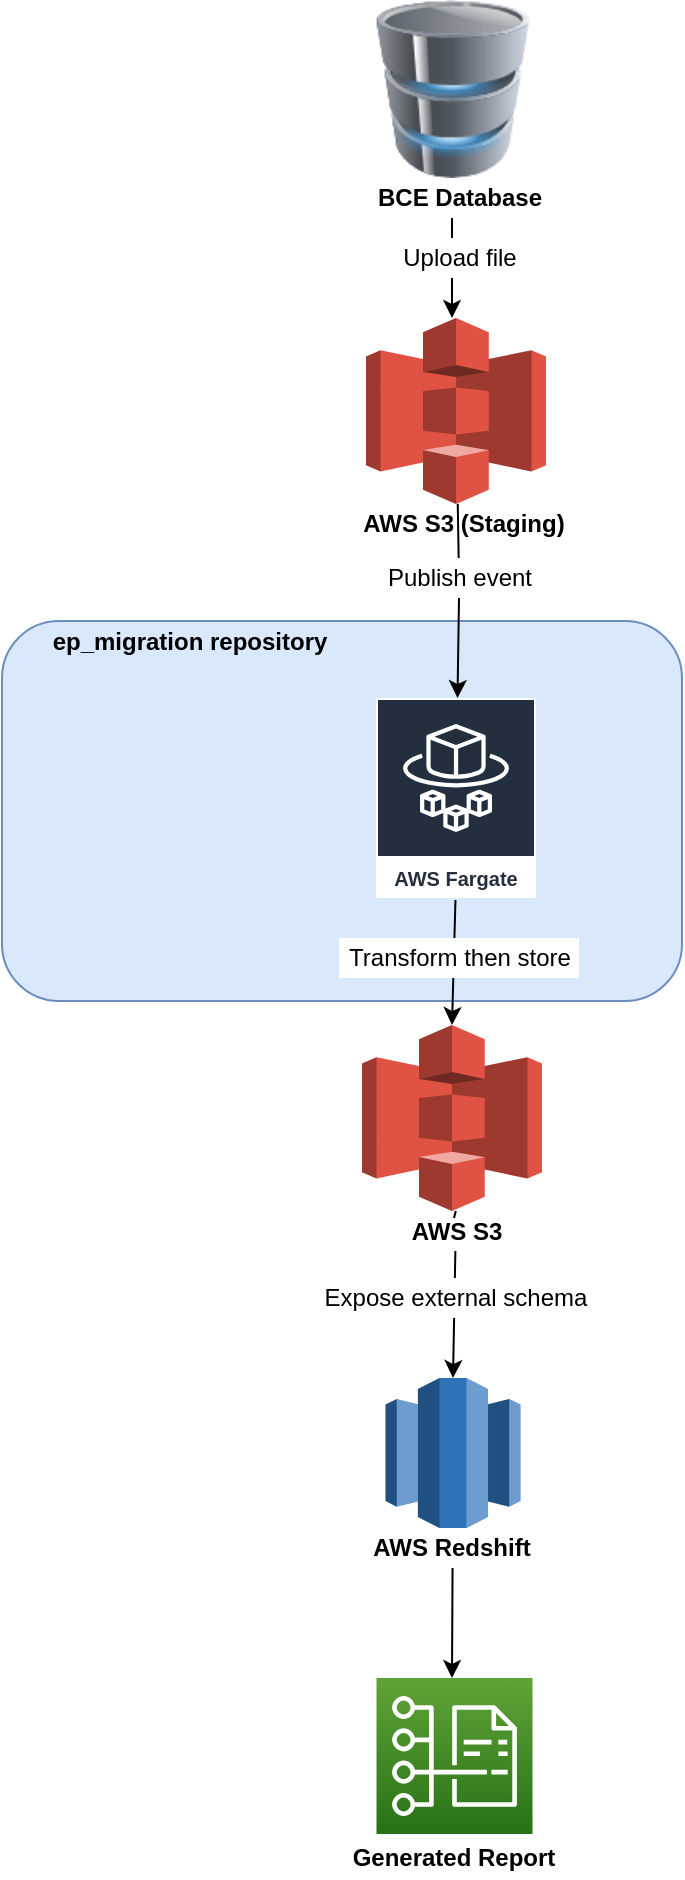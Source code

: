 <mxfile version="18.0.1" type="device"><diagram id="LWwlHm6CP9z0z19-lsVG" name="Page-1"><mxGraphModel dx="1106" dy="892" grid="1" gridSize="10" guides="1" tooltips="1" connect="1" arrows="1" fold="1" page="1" pageScale="1" pageWidth="827" pageHeight="1169" math="0" shadow="0"><root><mxCell id="0"/><mxCell id="1" parent="0"/><mxCell id="XtWTWdYtMHCBQROHttX9-25" value="" style="rounded=1;whiteSpace=wrap;html=1;fillColor=#dae8fc;strokeColor=#6c8ebf;" parent="1" vertex="1"><mxGeometry x="170" y="511.5" width="340" height="190" as="geometry"/></mxCell><mxCell id="ZZej6rqnOsCE4AB8frNa-6" value="" style="outlineConnect=0;dashed=0;verticalLabelPosition=bottom;verticalAlign=top;align=center;html=1;shape=mxgraph.aws3.redshift;fillColor=#2E73B8;gradientColor=none;" parent="1" vertex="1"><mxGeometry x="361.75" y="890" width="67.5" height="75" as="geometry"/></mxCell><mxCell id="ZZej6rqnOsCE4AB8frNa-7" value="" style="sketch=0;points=[[0,0,0],[0.25,0,0],[0.5,0,0],[0.75,0,0],[1,0,0],[0,1,0],[0.25,1,0],[0.5,1,0],[0.75,1,0],[1,1,0],[0,0.25,0],[0,0.5,0],[0,0.75,0],[1,0.25,0],[1,0.5,0],[1,0.75,0]];outlineConnect=0;fontColor=#232F3E;gradientColor=#60A337;gradientDirection=north;fillColor=#277116;strokeColor=#ffffff;dashed=0;verticalLabelPosition=bottom;verticalAlign=top;align=center;html=1;fontSize=12;fontStyle=0;aspect=fixed;shape=mxgraph.aws4.resourceIcon;resIcon=mxgraph.aws4.cost_and_usage_report;" parent="1" vertex="1"><mxGeometry x="357.25" y="1040" width="78" height="78" as="geometry"/></mxCell><mxCell id="XtWTWdYtMHCBQROHttX9-1" value="" style="outlineConnect=0;dashed=0;verticalLabelPosition=bottom;verticalAlign=top;align=center;html=1;shape=mxgraph.aws3.s3;fillColor=#E05243;gradientColor=none;" parent="1" vertex="1"><mxGeometry x="352.01" y="360" width="90" height="93" as="geometry"/></mxCell><mxCell id="XtWTWdYtMHCBQROHttX9-5" value="" style="outlineConnect=0;dashed=0;verticalLabelPosition=bottom;verticalAlign=top;align=center;html=1;shape=mxgraph.aws3.s3;fillColor=#E05243;gradientColor=none;" parent="1" vertex="1"><mxGeometry x="350" y="713.5" width="90" height="93" as="geometry"/></mxCell><mxCell id="XtWTWdYtMHCBQROHttX9-17" value="&lt;b&gt;Generated Report&lt;/b&gt;" style="text;html=1;strokeColor=none;fillColor=default;align=center;verticalAlign=middle;whiteSpace=wrap;rounded=0;" parent="1" vertex="1"><mxGeometry x="335.63" y="1120" width="119.75" height="20" as="geometry"/></mxCell><mxCell id="XtWTWdYtMHCBQROHttX9-26" value="&lt;b&gt;ep_migration repository&lt;/b&gt;" style="text;html=1;align=center;verticalAlign=middle;whiteSpace=wrap;rounded=0;fillColor=none;" parent="1" vertex="1"><mxGeometry x="188.5" y="511.5" width="150" height="20" as="geometry"/></mxCell><mxCell id="fInuGXuL9Q77LP7xnY17-2" value="" style="endArrow=classic;html=1;rounded=0;exitX=0.5;exitY=1;exitDx=0;exitDy=0;startArrow=none;" parent="1" edge="1" target="2Bq3hMsVKhSvH2RPMHA7-1" source="XtWTWdYtMHCBQROHttX9-20"><mxGeometry width="50" height="50" relative="1" as="geometry"><mxPoint x="397.88" y="453" as="sourcePoint"/><mxPoint x="398" y="540" as="targetPoint"/></mxGeometry></mxCell><mxCell id="fInuGXuL9Q77LP7xnY17-3" value="" style="endArrow=classic;html=1;rounded=0;exitX=0.5;exitY=1;exitDx=0;exitDy=0;" parent="1" edge="1"><mxGeometry width="50" height="50" relative="1" as="geometry"><mxPoint x="395" y="290" as="sourcePoint"/><mxPoint x="395" y="360" as="targetPoint"/></mxGeometry></mxCell><mxCell id="XtWTWdYtMHCBQROHttX9-12" value="&lt;b&gt;AWS S3 (Staging)&lt;/b&gt;" style="text;html=1;strokeColor=none;fillColor=default;align=center;verticalAlign=middle;whiteSpace=wrap;rounded=0;" parent="1" vertex="1"><mxGeometry x="340.5" y="453" width="119.75" height="20" as="geometry"/></mxCell><mxCell id="fInuGXuL9Q77LP7xnY17-9" value="" style="endArrow=classic;html=1;rounded=0;exitX=0.5;exitY=1;exitDx=0;exitDy=0;" parent="1" edge="1"><mxGeometry width="50" height="50" relative="1" as="geometry"><mxPoint x="395.38" y="965" as="sourcePoint"/><mxPoint x="395" y="1040" as="targetPoint"/></mxGeometry></mxCell><mxCell id="XtWTWdYtMHCBQROHttX9-16" value="&lt;b&gt;AWS Redshift&lt;/b&gt;" style="text;html=1;strokeColor=none;fillColor=default;align=center;verticalAlign=middle;whiteSpace=wrap;rounded=0;" parent="1" vertex="1"><mxGeometry x="350" y="965" width="90" height="20" as="geometry"/></mxCell><mxCell id="fInuGXuL9Q77LP7xnY17-12" value="" style="endArrow=classic;html=1;rounded=0;entryX=0.5;entryY=0;entryDx=0;entryDy=0;entryPerimeter=0;startArrow=none;" parent="1" target="XtWTWdYtMHCBQROHttX9-5" edge="1"><mxGeometry width="50" height="50" relative="1" as="geometry"><mxPoint x="396.733" y="651" as="sourcePoint"/><mxPoint x="395" y="681" as="targetPoint"/></mxGeometry></mxCell><mxCell id="fInuGXuL9Q77LP7xnY17-16" value="" style="endArrow=none;html=1;rounded=0;entryX=0.5;entryY=0;entryDx=0;entryDy=0;entryPerimeter=0;" parent="1" edge="1"><mxGeometry width="50" height="50" relative="1" as="geometry"><mxPoint x="395" y="631" as="sourcePoint"/><mxPoint x="397.01" y="631" as="targetPoint"/></mxGeometry></mxCell><mxCell id="fInuGXuL9Q77LP7xnY17-17" value="" style="endArrow=classic;html=1;rounded=0;entryX=0.5;entryY=0;entryDx=0;entryDy=0;entryPerimeter=0;startArrow=none;" parent="1" source="XtWTWdYtMHCBQROHttX9-14" target="ZZej6rqnOsCE4AB8frNa-6" edge="1"><mxGeometry width="50" height="50" relative="1" as="geometry"><mxPoint x="396" y="810" as="sourcePoint"/><mxPoint x="394.5" y="860" as="targetPoint"/></mxGeometry></mxCell><mxCell id="XtWTWdYtMHCBQROHttX9-14" value="&lt;b&gt;AWS S3&lt;/b&gt;" style="text;html=1;strokeColor=none;fillColor=default;align=center;verticalAlign=middle;whiteSpace=wrap;rounded=0;" parent="1" vertex="1"><mxGeometry x="365.5" y="806.5" width="62.75" height="20" as="geometry"/></mxCell><mxCell id="fInuGXuL9Q77LP7xnY17-18" value="" style="endArrow=none;html=1;rounded=0;entryX=0.5;entryY=0;entryDx=0;entryDy=0;entryPerimeter=0;" parent="1" target="XtWTWdYtMHCBQROHttX9-14" edge="1"><mxGeometry width="50" height="50" relative="1" as="geometry"><mxPoint x="396" y="810" as="sourcePoint"/><mxPoint x="395.5" y="890" as="targetPoint"/></mxGeometry></mxCell><mxCell id="XtWTWdYtMHCBQROHttX9-24" value="Expose external schema" style="text;html=1;align=center;verticalAlign=middle;whiteSpace=wrap;rounded=0;fillColor=default;" parent="1" vertex="1"><mxGeometry x="327.01" y="840" width="140" height="20" as="geometry"/></mxCell><mxCell id="XtWTWdYtMHCBQROHttX9-23" value="Transform then store" style="text;html=1;align=center;verticalAlign=middle;whiteSpace=wrap;rounded=0;fillColor=default;" parent="1" vertex="1"><mxGeometry x="338.5" y="670" width="120" height="20" as="geometry"/></mxCell><mxCell id="ZlsxffAT2YTbMTYggztx-1" value="" style="image;html=1;image=img/lib/clip_art/computers/Database_128x128.png" parent="1" vertex="1"><mxGeometry x="340.5" y="201" width="110" height="89" as="geometry"/></mxCell><mxCell id="2Bq3hMsVKhSvH2RPMHA7-1" value="AWS Fargate" style="sketch=0;outlineConnect=0;fontColor=#232F3E;gradientColor=none;strokeColor=#ffffff;fillColor=#232F3E;dashed=0;verticalLabelPosition=middle;verticalAlign=bottom;align=center;html=1;whiteSpace=wrap;fontSize=10;fontStyle=1;spacing=3;shape=mxgraph.aws4.productIcon;prIcon=mxgraph.aws4.fargate;" vertex="1" parent="1"><mxGeometry x="357.01" y="550" width="80" height="100" as="geometry"/></mxCell><mxCell id="ZZej6rqnOsCE4AB8frNa-9" value="&lt;b&gt;BCE Database&lt;/b&gt;" style="text;html=1;strokeColor=none;fillColor=default;align=center;verticalAlign=middle;whiteSpace=wrap;rounded=0;" parent="1" vertex="1"><mxGeometry x="328.5" y="290" width="140" height="20" as="geometry"/></mxCell><mxCell id="ZZej6rqnOsCE4AB8frNa-16" value="Upload file" style="text;html=1;align=center;verticalAlign=middle;whiteSpace=wrap;rounded=0;fillColor=default;" parent="1" vertex="1"><mxGeometry x="369.25" y="320" width="60" height="20" as="geometry"/></mxCell><mxCell id="2Bq3hMsVKhSvH2RPMHA7-3" value="" style="endArrow=none;html=1;rounded=0;exitX=0.5;exitY=1;exitDx=0;exitDy=0;" edge="1" parent="1" target="XtWTWdYtMHCBQROHttX9-20"><mxGeometry width="50" height="50" relative="1" as="geometry"><mxPoint x="397.88" y="453" as="sourcePoint"/><mxPoint x="397.306" y="550" as="targetPoint"/></mxGeometry></mxCell><mxCell id="XtWTWdYtMHCBQROHttX9-20" value="Publish event" style="text;html=1;align=center;verticalAlign=middle;whiteSpace=wrap;rounded=0;fillColor=default;" parent="1" vertex="1"><mxGeometry x="358.5" y="480" width="80" height="20" as="geometry"/></mxCell></root></mxGraphModel></diagram></mxfile>